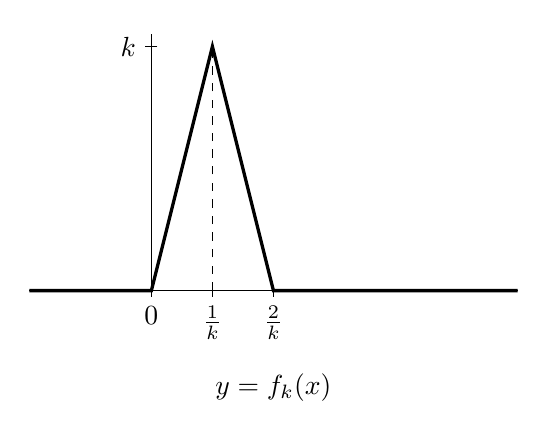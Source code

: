 \begin{tikzpicture}[scale=1.55]
  \pgfmathsetmacro{\xO}{1}
  \draw[very thin] (-1,0)--(3,0);
  \draw[very thin] (0,0)--(0,2.1);
  \draw[dashed] (0.5,0)--(0.5,2);

  \draw[very thick] (-1,0)--(0,0)--(.5,2)--(1,0)--(3,0);
  \draw[very thin] (0,0.05)--(0,-0.05) node[below] {$0$};
  \draw[very thin] (1,0.05)--(1,-0.05) node[below] {$\frac{2}{k}$};
  \draw[very thin] (0.5,0.05)--(0.5,-0.05) node[below] {$\frac{1}{k}$};
%  \foreach \x in {0.5,1,1.5,2}
%  { \draw[very thin] (0.05,\x)--(-0.05,\x) node[left] {$\x$};
%  };
  \draw[very thin] (0.05,2)--(-0.05,2) node[left] {$k$};
  \draw (1,-0.6) node[below] {$y=f_k(x)$};
\end{tikzpicture}
